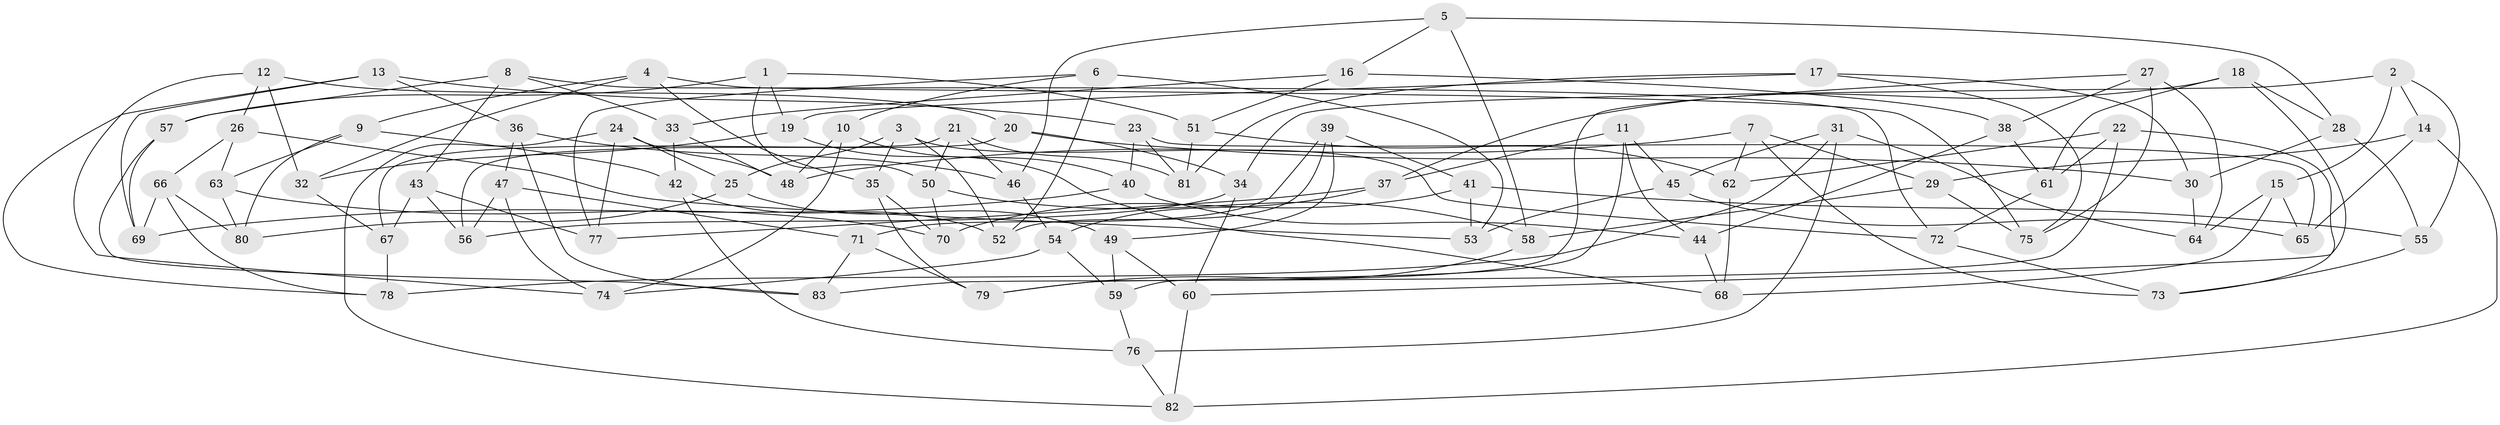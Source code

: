// Generated by graph-tools (version 1.1) at 2025/50/03/09/25 03:50:48]
// undirected, 83 vertices, 166 edges
graph export_dot {
graph [start="1"]
  node [color=gray90,style=filled];
  1;
  2;
  3;
  4;
  5;
  6;
  7;
  8;
  9;
  10;
  11;
  12;
  13;
  14;
  15;
  16;
  17;
  18;
  19;
  20;
  21;
  22;
  23;
  24;
  25;
  26;
  27;
  28;
  29;
  30;
  31;
  32;
  33;
  34;
  35;
  36;
  37;
  38;
  39;
  40;
  41;
  42;
  43;
  44;
  45;
  46;
  47;
  48;
  49;
  50;
  51;
  52;
  53;
  54;
  55;
  56;
  57;
  58;
  59;
  60;
  61;
  62;
  63;
  64;
  65;
  66;
  67;
  68;
  69;
  70;
  71;
  72;
  73;
  74;
  75;
  76;
  77;
  78;
  79;
  80;
  81;
  82;
  83;
  1 -- 19;
  1 -- 57;
  1 -- 50;
  1 -- 51;
  2 -- 15;
  2 -- 55;
  2 -- 14;
  2 -- 34;
  3 -- 52;
  3 -- 25;
  3 -- 72;
  3 -- 35;
  4 -- 9;
  4 -- 75;
  4 -- 35;
  4 -- 32;
  5 -- 46;
  5 -- 58;
  5 -- 16;
  5 -- 28;
  6 -- 53;
  6 -- 52;
  6 -- 10;
  6 -- 77;
  7 -- 48;
  7 -- 29;
  7 -- 62;
  7 -- 73;
  8 -- 33;
  8 -- 72;
  8 -- 57;
  8 -- 43;
  9 -- 80;
  9 -- 63;
  9 -- 42;
  10 -- 74;
  10 -- 40;
  10 -- 48;
  11 -- 59;
  11 -- 37;
  11 -- 44;
  11 -- 45;
  12 -- 74;
  12 -- 20;
  12 -- 32;
  12 -- 26;
  13 -- 36;
  13 -- 69;
  13 -- 23;
  13 -- 78;
  14 -- 82;
  14 -- 65;
  14 -- 29;
  15 -- 65;
  15 -- 68;
  15 -- 64;
  16 -- 33;
  16 -- 38;
  16 -- 51;
  17 -- 19;
  17 -- 30;
  17 -- 81;
  17 -- 75;
  18 -- 60;
  18 -- 37;
  18 -- 28;
  18 -- 61;
  19 -- 68;
  19 -- 32;
  20 -- 30;
  20 -- 56;
  20 -- 34;
  21 -- 50;
  21 -- 81;
  21 -- 67;
  21 -- 46;
  22 -- 61;
  22 -- 73;
  22 -- 83;
  22 -- 62;
  23 -- 81;
  23 -- 65;
  23 -- 40;
  24 -- 48;
  24 -- 25;
  24 -- 82;
  24 -- 77;
  25 -- 49;
  25 -- 80;
  26 -- 53;
  26 -- 63;
  26 -- 66;
  27 -- 79;
  27 -- 64;
  27 -- 38;
  27 -- 75;
  28 -- 30;
  28 -- 55;
  29 -- 58;
  29 -- 75;
  30 -- 64;
  31 -- 76;
  31 -- 64;
  31 -- 45;
  31 -- 78;
  32 -- 67;
  33 -- 48;
  33 -- 42;
  34 -- 56;
  34 -- 60;
  35 -- 79;
  35 -- 70;
  36 -- 46;
  36 -- 47;
  36 -- 83;
  37 -- 54;
  37 -- 77;
  38 -- 44;
  38 -- 61;
  39 -- 41;
  39 -- 49;
  39 -- 52;
  39 -- 71;
  40 -- 44;
  40 -- 69;
  41 -- 55;
  41 -- 53;
  41 -- 70;
  42 -- 52;
  42 -- 76;
  43 -- 56;
  43 -- 77;
  43 -- 67;
  44 -- 68;
  45 -- 65;
  45 -- 53;
  46 -- 54;
  47 -- 71;
  47 -- 74;
  47 -- 56;
  49 -- 60;
  49 -- 59;
  50 -- 70;
  50 -- 58;
  51 -- 62;
  51 -- 81;
  54 -- 74;
  54 -- 59;
  55 -- 73;
  57 -- 83;
  57 -- 69;
  58 -- 79;
  59 -- 76;
  60 -- 82;
  61 -- 72;
  62 -- 68;
  63 -- 70;
  63 -- 80;
  66 -- 80;
  66 -- 69;
  66 -- 78;
  67 -- 78;
  71 -- 79;
  71 -- 83;
  72 -- 73;
  76 -- 82;
}
